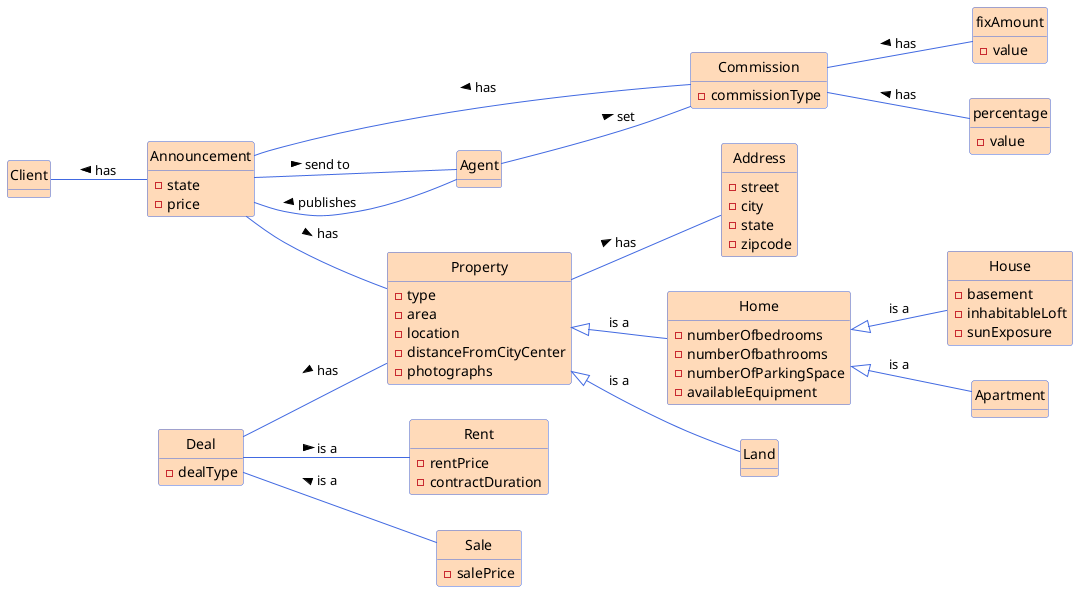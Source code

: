 @startuml
'skinparam monochrome true
skinparam packageStyle rectangle
skinparam shadowing false
'skinparam linetype ortho
left to right direction
'skinparam classAttributeIconSize 0
hide circle
hide methods

'---------File styling-----------
skinparam class {
    BackgroundColor PeachPuff
    ArrowColor RoyalBlue
    BorderColor RoyalBlue
}

'------------Actors----------------'

class Commission {
    - commissionType
}

class fixAmount {
    - value
}

class percentage {
    - value
}

class Announcement {
    - state
    - price
}

class Property {
    - type
    - area
    - location
    - distanceFromCityCenter
    - photographs
}

class Rent {
    - rentPrice
    - contractDuration
}

class Sale {
    - salePrice
}

class Deal {
    - dealType
}

class Address {
    - street
    - city
    - state
    - zipcode
}

class Home {
    - numberOfbedrooms
    - numberOfbathrooms
    - numberOfParkingSpace
    - availableEquipment
}

class Land {

}

class House {
    - basement
    - inhabitableLoft
    - sunExposure
}

'-------------------connections------------------'

Announcement -- Commission : has <
Commission -- fixAmount : has <
Commission -- percentage : has <
Deal -- Property : has <
Deal -- Sale : is a <
Deal -- Rent : is a >
Agent -- Commission : set >
Agent -- Announcement : publishes >
Announcement -- Property : has >
Announcement -- Agent : send to >
Client -- Announcement : has <
Property -- Address : has >

'--------------------heritage--------------------'
Property <|-- Land : is a
Property <|-- Home : is a
Home <|-- Apartment : is a
Home <|-- House : is a

@enduml
